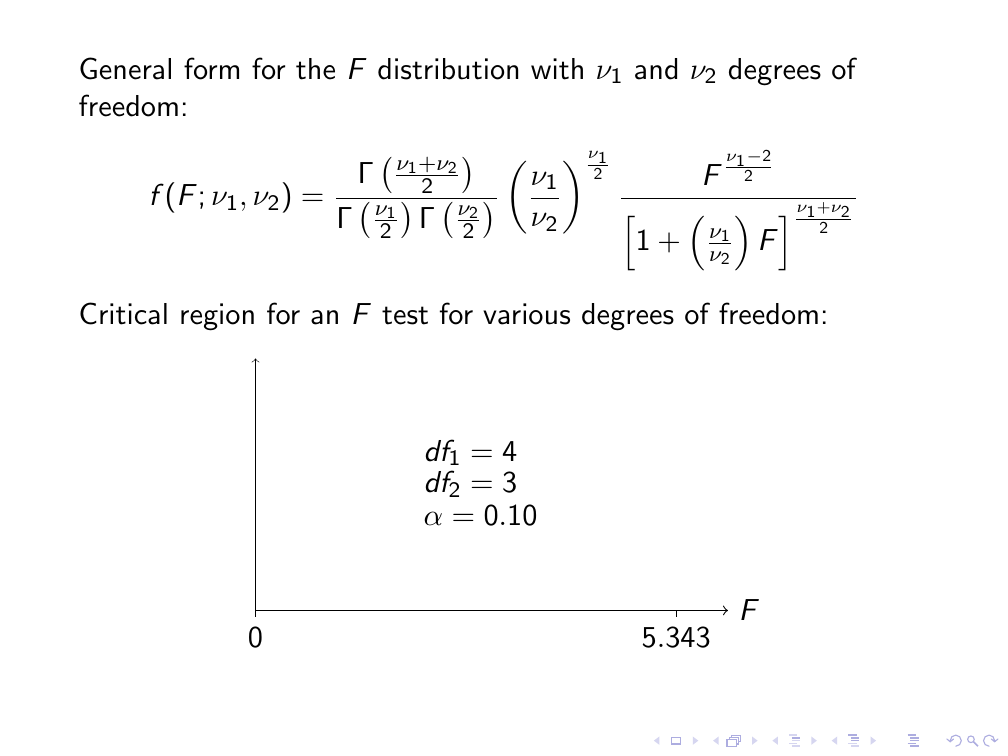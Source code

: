 \documentclass{beamer}
\usepackage{tikz}
\usepackage{animate}

% Define a the counter cnt. Used to identify files generated for use
% with Gnuplot.
\newcounter{cnt}
\setcounter{cnt}{0}

% Macro for drawing one frame of the F-distribution animation.
\newcommand{\fdst}[4]{%
    % shade the critical region tail
    \draw[fill,orange]  (#1,0) -- plot[id=5\thecnt,domain=#1:5.5,samples=50]
        function {#4*(x**(0.5*#2-1))*((1+#2*x/#3)**(-0.5*#2-0.5*#3))}
            -- (5.5,0) -- cycle;

    % draw the F distribution curve
    \draw[color=blue!50!black,thick]
        plot[id=f4\thecnt,smooth,domain=0:5.5,samples=100]
        function {#4*(x**(0.5*#2-1))*((1+#2*x/#3)**(-0.5*#2-0.5*#3))};

    % draw the F axis
    \draw[->] (0,0) -- (6,0) node[right] {$F$};
    % label the critical region boundary
    \draw (#1,0) -- (#1,-0.02) node[below] {$#1$};
    % label 0
    \draw (0,0) -- (0,-0.02) node[below] {$0$};

    % add some lables for degrees of freedom and alpha level
    \draw (2,0.5) node[right] {$df_1 = #2$};
    \draw (2,0.4) node[right] {$df_2 = #3$};
    \draw (2,0.3) node[right] {$\alpha = 0.10$};

    % draw the y axis
    \draw[very thin,->] (0,0) -- (0,0.8);
}

\newcommand{\distpic}[3]{
    % First draw the upper distribution.
    % Shade the critical region:
    \fill[red!30] (0.658,0)  -- plot[id=f3,domain=0.658:3,samples=50]
        function {exp(-x*x*0.5/0.16)} -- (3,0) -- cycle;

    % Draw the normal distribution curve
    \draw[blue!50!black,smooth,thick] plot[id=f1,domain=-2:3,samples=50]
    function {exp(-x*x*0.5/0.16)};
    % Draw the x-axis
    \draw[->,black] (-2.2,0) -- (3.2,0);
    % Put some ticks and tick labels in:
    \foreach \x in {-2,-1,0,1,2,3}
    \draw (\x,0) -- (\x,-0.1) node[below] {$\x$};
    % Put in a label for the critical region boundary:
    \draw[red!50!black,thick] (0.658,0) node[below,yshift=-0.5cm] {0.658}
    -- (0.658,0.85);

    % Put in labels for accepting or rejecting the null hypothesis with
    % the corresponding regions:
    \draw[red!50!black,thick,->] (0.688,0.7) -- (1.3,0.7)
        node[anchor=south] {Reject  $H_0$};
    \draw[red!50!black,thick,->] (0.628,0.7) -- (-1,0.7)
        node[anchor=south]{\parbox{1.5cm}{\raggedright Fail to reject $H_0$}};

    % Add a label to the upper picture, when the null is true
    \draw (-3,1) node[above,draw,fill=green!30] {$H_0$ is true:};

    % Label the critical region with an alpha level:
    \draw[<-,thick] (0.75,0.05) -- (1.6,0.2) node[right,yshift=0.3cm]
    {\begin{tabular}{l} $\alpha=0.05$ \\ (Type I error rate) \end{tabular}};


    % Add a label showing the effect size between the two plots:
    \draw[very thin] (0,-1) -- (0,-0.5);
    \draw[<->,thick] (0,-1) node[left] {Effect size:  #1} -- (#1,-1);
    \draw[thick] (0,-.9) -- (0,-1.1);

    \draw[very thin] (#1,-1) -- (#1,-1.7);
    \draw[thick] (#1,-.9) -- (#1,-1.1);

    % Now draw the lower distribution showing the effect size:
    \begin{scope}[yshift=-3cm]
    % Shade the "reject H0" region red
    \fill[red!30] (0.658,0)  -- plot[id=f3\thecnt,domain=0.658:3,samples=50]
        function {exp(-(x-#1)*(x-#1)*0.5/0.16)} --
        (3,0) -- cycle;
        % Shade the "accept H0" region blue
    \fill[blue!30] (-2,0) -- plot[id=f4\thecnt,domain=-2:0.658,samples=50]
        function {exp(-(x-#1)*(x-#1)*0.5/0.16)} --
        (0.658,0) -- cycle;

        % Draw the shifted normal distribution:
    \draw[blue!50!black,smooth,thick] plot[id=f1\thecnt,domain=-2:3,samples=50]
            function {exp(-(x-#1)*(x-#1)*0.5/0.16)};

        % Draw the x-axis and put in some ticks and tick labels
    \draw[->,black] (-2.2,0) -- (3.2,0);
    \foreach \x in {-2,-1,0,1,2,3}
            \draw (\x,0) -- (\x,-0.1) node[below] {$\x$};

        % Draw and label the critical region boundary
    \draw[red!50!black,very thick] (0.658,0) node[below,yshift=-0.5cm] {0.658}
        -- (0.658,1.0);
    \draw[red!50!black,very thick,->] (0.688,0.7) -- (2.7,0.7)
        node[anchor=south west] {Reject  $H_0$};
    \draw[red!50!black,very thick,->] (0.628,0.7) -- (-0.5,0.7)
        node[anchor=south]{\parbox{1.5cm}{\raggedright Fail to reject $H_0$}};

    % Add a label to the lower picture, when the alternative hypothesis is true:
    \draw (-3,1) node[above,draw,fill=green!30] {$H_a$ is true:};

        % Add labels showing the statistical power and the Type II error rate:
    \draw[<-,thick] (1.5,0.1) -- (3,0.2) node[anchor=south west]
        {Power = \large #2};
    \draw[<-,thick] (0.4,0.1) -- (-1,0.2) node[left,yshift=0.3cm]
        {\begin{tabular}{l}
        $\beta$ = {\large #3} \\ (Type II error rate) \end{tabular}};
    \end{scope}
}


\begin{document}

\begin{frame}
  General form for the $F$ distribution with $\nu_1$ and $\nu_2$ degrees of
  freedom:
  \[
    f(F; \nu_1, \nu_2) = \frac{\Gamma\left(\frac{\nu_1+\nu_2}{2}\right)}
    {\Gamma\left(\frac{\nu_1}{2}\right)\Gamma\left(\frac{\nu_2}{2}\right)}
    \left(\frac{\nu_1}{\nu_2}\right)^{\frac{\nu_1}{2}}
    \frac{F^{\frac{\nu_1-2}{2}}}{\left[1 +
    \left(\frac{\nu_1}{\nu_2}\right)F\right]^{\frac{\nu_1+\nu_2}{2}}}
  \]

  Critical region for an $F$ test for various degrees of freedom:

  \begin{center}

  \begin{animateinline}[autoplay,palindrome,
    begin={\begin{tikzpicture}[yscale=4]},
    end={\stepcounter{cnt}\end{tikzpicture}}]{8}
    \fdst{5.343}{4}{3}{6.667};\newframe
    \fdst{4.107}{4}{4}{6};\newframe
    \fdst{3.52}{4}{5}{5.6};\newframe
    \fdst{3.181}{4}{6}{5.333};\newframe
    \fdst{2.961}{4}{7}{5.143};\newframe
    \fdst{2.806}{4}{8}{5};\newframe
    \fdst{2.693}{4}{9}{4.889};\newframe
    \fdst{2.605}{4}{10}{4.8};\newframe
    \fdst{2.522}{5}{10}{10.368};\newframe
    \fdst{2.611}{5}{9}{10.712};\newframe
    \fdst{2.726}{5}{8}{11.146};\newframe
    \fdst{2.883}{5}{7}{11.713};\newframe
    \fdst{3.107}{5}{6}{12.481};\newframe
    \fdst{3.453}{5}{5}{13.581};\newframe
    \fdst{4.051}{5}{4}{15.286};\newframe
    \fdst{5.309}{5}{3}{18.264};\newframe
    \fdst{5.285}{6}{3}{52.5};\newframe
    \fdst{4.01}{6}{4}{40.5};\newframe
    \fdst{3.405}{6}{5}{34.02};\newframe
    \fdst{3.055}{6}{6}{30};\newframe
    \fdst{2.827}{6}{7}{27.276};\newframe
    \fdst{2.668}{6}{8}{25.312};\newframe
    \fdst{2.551}{6}{9}{23.833};\newframe
    \fdst{2.461}{6}{10}{22.68};\newframe
    \fdst{2.414}{7}{10}{50.495};\newframe
    \fdst{2.505}{7}{9}{54.101};\newframe
    \fdst{2.624}{7}{8}{58.808};\newframe
    \fdst{2.785}{7}{7}{65.19};\newframe
    \fdst{3.014}{7}{6}{74.289};\newframe
    \fdst{3.368}{7}{5}{88.189};\newframe
    \fdst{3.979}{7}{4}{111.664};\newframe
    \fdst{5.266}{7}{3}{158.128};\newframe
    \fdst{5.252}{8}{3}{497.778};\newframe
    \fdst{3.955}{8}{4}{320};\newframe
    \fdst{3.339}{8}{5}{236.544};\newframe
    \fdst{2.983}{8}{6}{189.63};\newframe
    \fdst{2.752}{8}{7}{160.093};\newframe
    \fdst{2.589}{8}{8}{140};\newframe
    \fdst{2.469}{8}{9}{125.542};\newframe
    \fdst{2.377}{8}{10}{114.688};\newframe
    \fdst{2.347}{9}{10}{266.0};\newframe
    \fdst{2.44}{9}{9}{298.0};\newframe
    \fdst{2.561}{9}{8}{341.7};\newframe
    \fdst{2.725}{9}{7}{404.0};\newframe
    \fdst{2.958}{9}{6}{498.7};\newframe
    \fdst{3.316}{9}{5}{655.8};\newframe
    \fdst{3.936}{9}{4}{941.5};\newframe
    \fdst{5.24}{9}{3}{1633.2};
  \end{animateinline}
  \end{center}

\end{frame}

\begin{frame}
  Statistical power in hypothesis testing:

  \begin{animateinline}[autoplay,loop,
    begin={\begin{tikzpicture}[scale=1.3]},
    end={\stepcounter{cnt}\end{tikzpicture}}]{3}
    \distpic{0.5}{.346}{.654}
    \newframe
    \distpic{0.7}{.542}{.458}\newframe
    \distpic{0.9}{.727}{.273}\newframe
    \distpic{1.1}{.865}{.135}\newframe
    \distpic{1.3}{.946}{.054}\newframe
    \distpic{1.5}{.982}{.018}\newframe
    \distpic{1.7}{.995}{.005}\newframe
    \distpic{1.9}{.999}{.001}
  \end{animateinline}
\end{frame}

\end{document}
